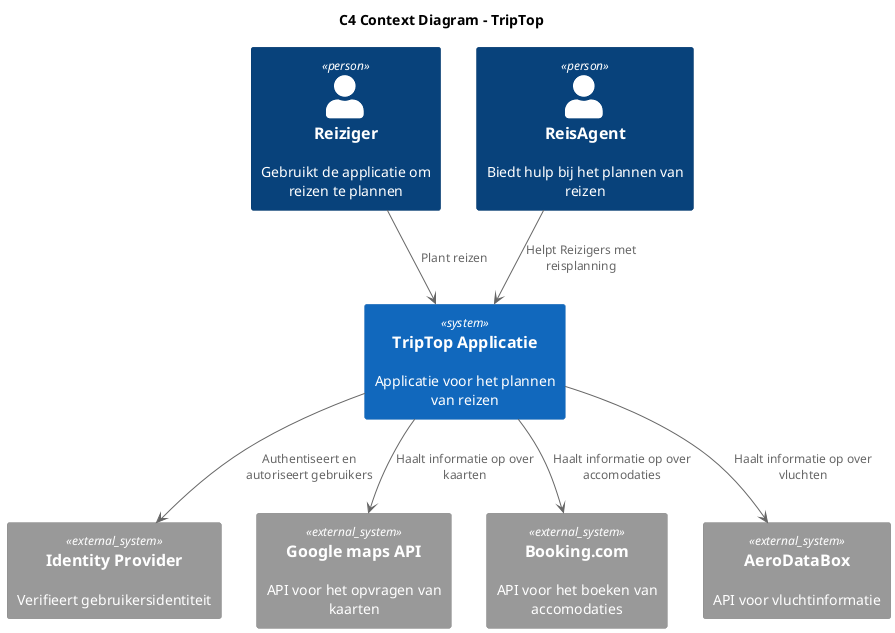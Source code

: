 @startuml
!include <C4/C4_Container>

title C4 Context Diagram - TripTop

Person(Reiziger, "Reiziger", "Gebruikt de applicatie om reizen te plannen")
Person(ReisAgent, "ReisAgent", "Biedt hulp bij het plannen van reizen")

System(TripTop, "TripTop Applicatie", "Applicatie voor het plannen van reizen")

System_Ext(IdentityProvider, "Identity Provider", "Verifieert gebruikersidentiteit")
System_Ext(Google_maps_api, "Google maps API", "API voor het opvragen van kaarten")
System_Ext(Booking, "Booking.com", "API voor het boeken van accomodaties")
System_Ext(AeroDataBox, "AeroDataBox", "API voor vluchtinformatie")

Reiziger --> TripTop : "Plant reizen"
ReisAgent --> TripTop : "Helpt Reizigers met reisplanning"

TripTop --> IdentityProvider : "Authentiseert en autoriseert gebruikers"
TripTop --> Google_maps_api : "Haalt informatie op over kaarten"
TripTop --> Booking : "Haalt informatie op over accomodaties"
TripTop --> AeroDataBox : "Haalt informatie op over vluchten"

@enduml
